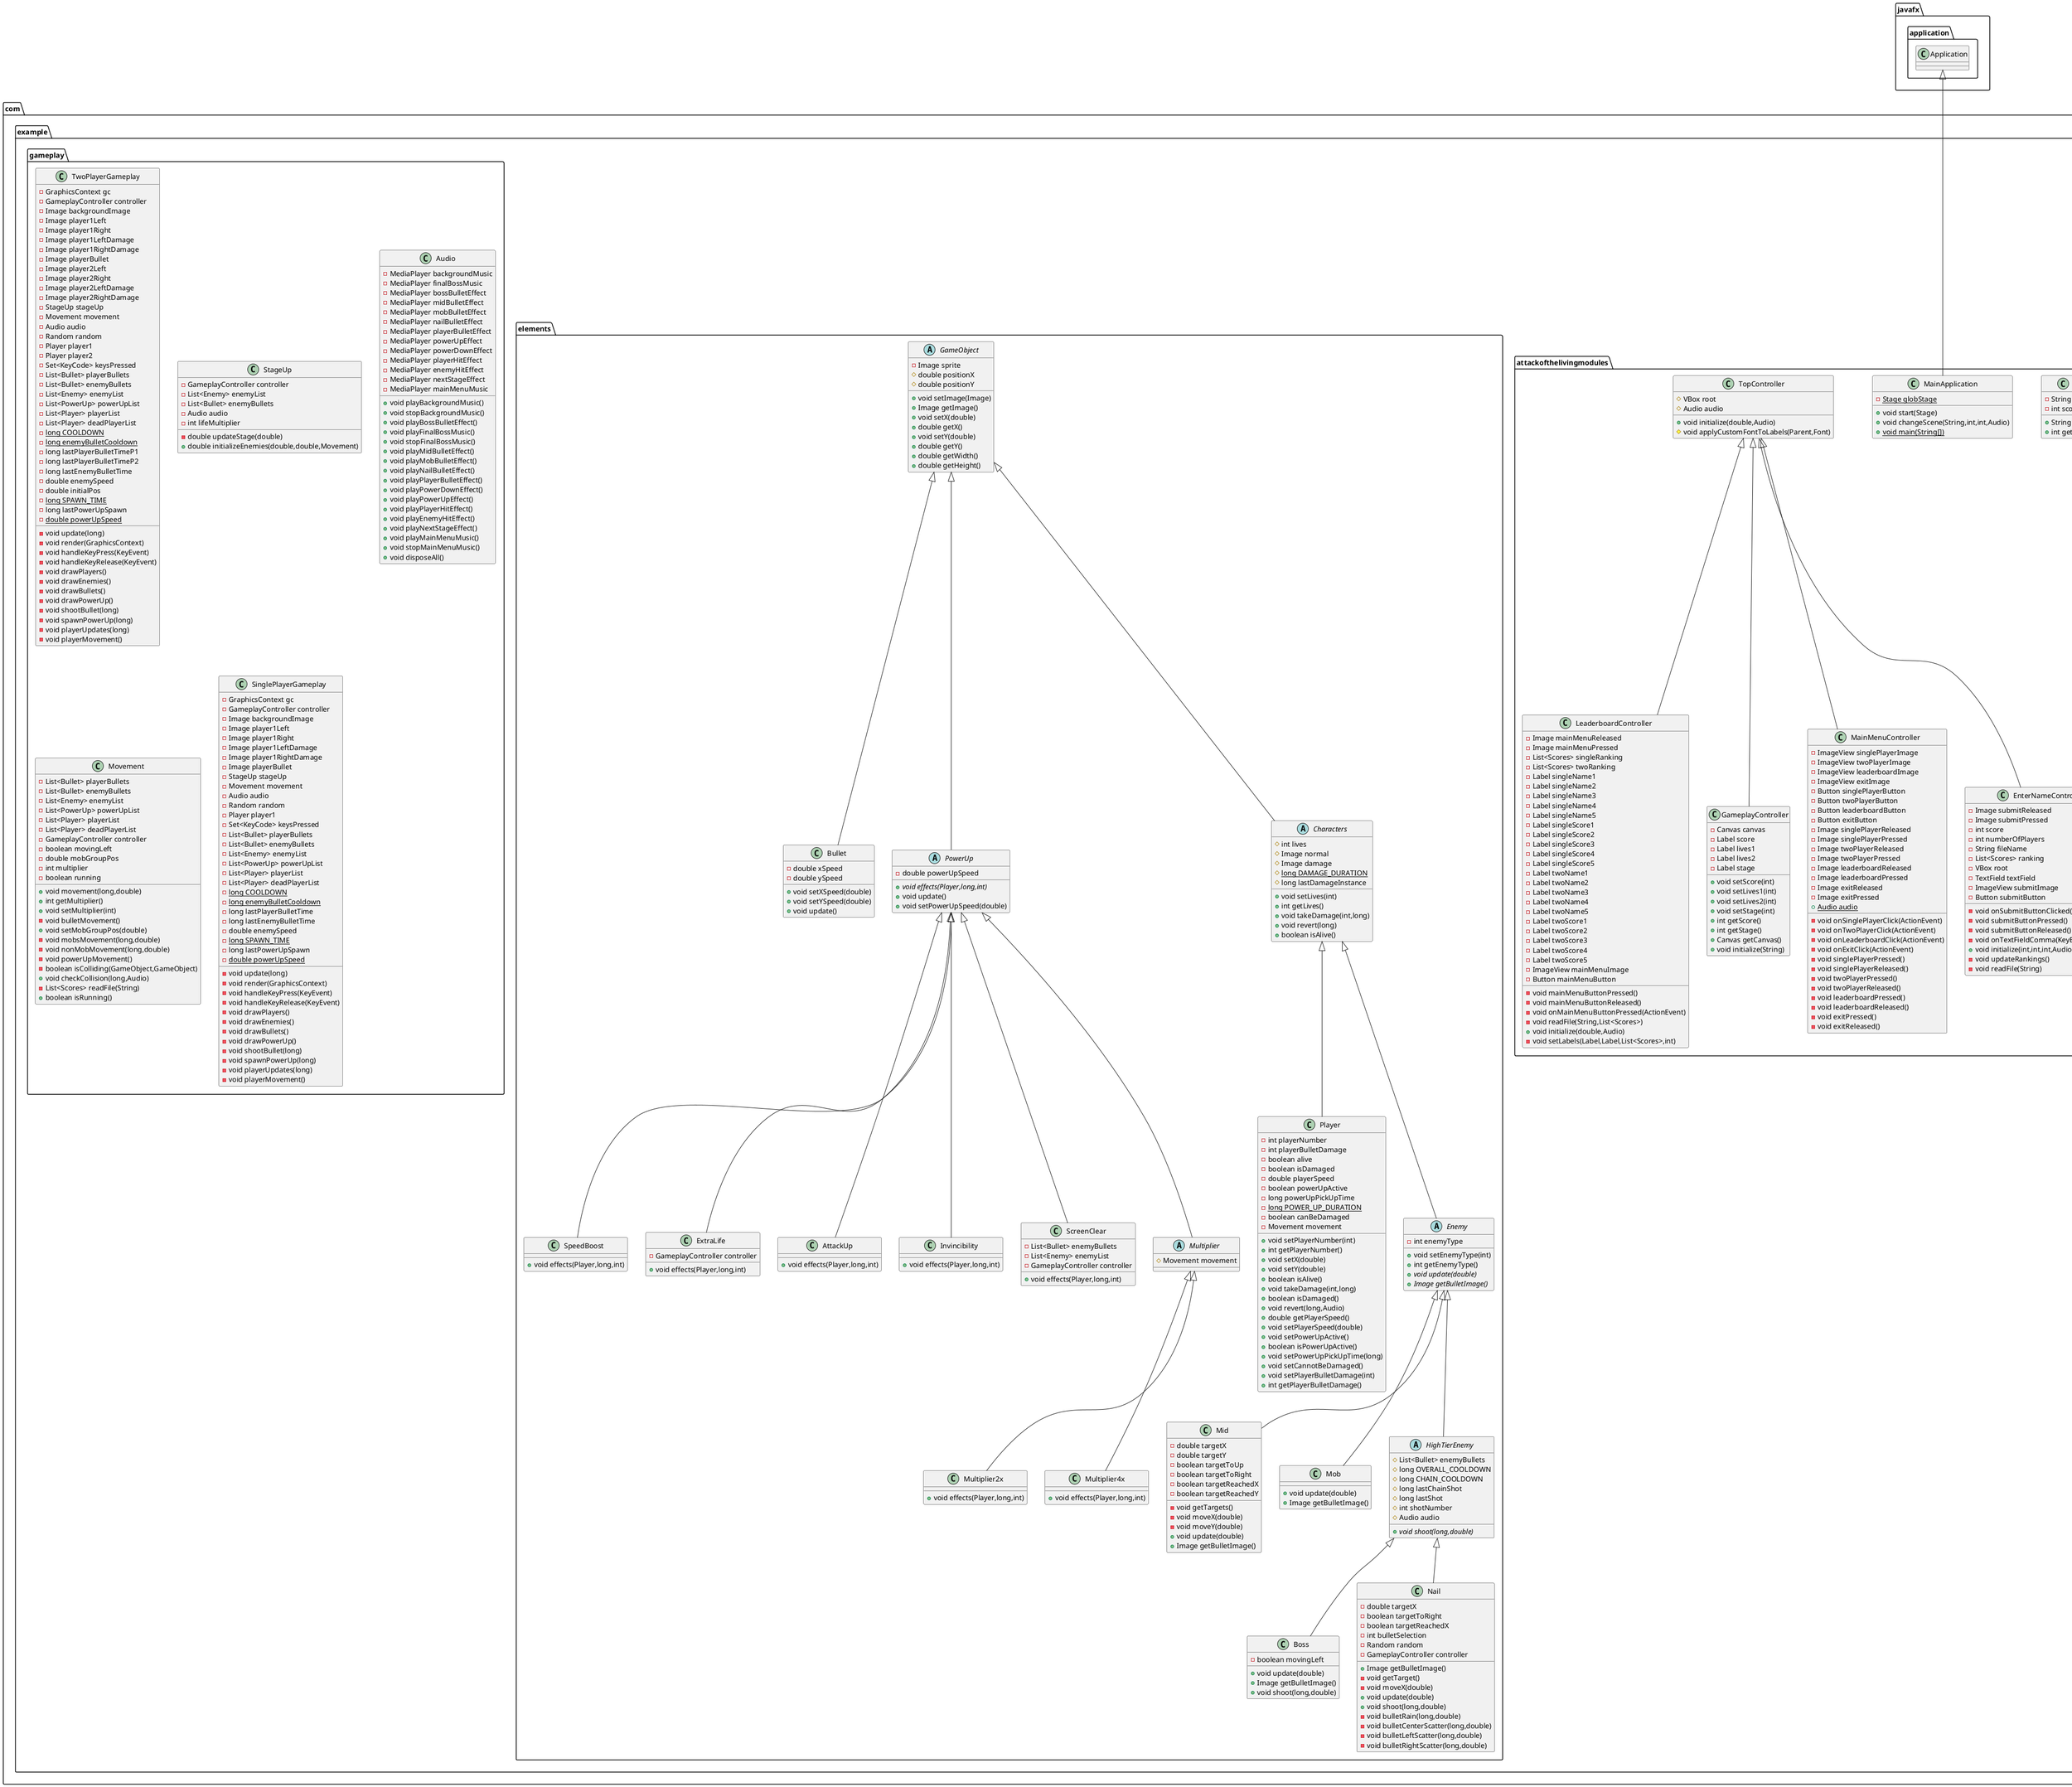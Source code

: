@startuml
class com.example.attackofthelivingmodules.Scores {
- String name
- int score
+ String getName()
+ int getScore()
}


class com.example.elements.SpeedBoost {
+ void effects(Player,long,int)
}

class com.example.attackofthelivingmodules.LeaderboardController {
- Image mainMenuReleased
- Image mainMenuPressed
- List<Scores> singleRanking
- List<Scores> twoRanking
- Label singleName1
- Label singleName2
- Label singleName3
- Label singleName4
- Label singleName5
- Label singleScore1
- Label singleScore2
- Label singleScore3
- Label singleScore4
- Label singleScore5
- Label twoName1
- Label twoName2
- Label twoName3
- Label twoName4
- Label twoName5
- Label twoScore1
- Label twoScore2
- Label twoScore3
- Label twoScore4
- Label twoScore5
- ImageView mainMenuImage
- Button mainMenuButton
- void mainMenuButtonPressed()
- void mainMenuButtonReleased()
- void onMainMenuButtonPressed(ActionEvent)
- void readFile(String,List<Scores>)
+ void initialize(double,Audio)
- void setLabels(Label,Label,List<Scores>,int)
}


class com.example.elements.ExtraLife {
- GameplayController controller
+ void effects(Player,long,int)
}


class com.example.elements.Mid {
- double targetX
- double targetY
- boolean targetToUp
- boolean targetToRight
- boolean targetReachedX
- boolean targetReachedY
- void getTargets()
- void moveX(double)
- void moveY(double)
+ void update(double)
+ Image getBulletImage()
}


class com.example.attackofthelivingmodules.MainApplication {
- {static} Stage globStage
+ void start(Stage)
+ void changeScene(String,int,int,Audio)
+ {static} void main(String[])
}


class com.example.gameplay.TwoPlayerGameplay {
- GraphicsContext gc
- GameplayController controller
- Image backgroundImage
- Image player1Left
- Image player1Right
- Image player1LeftDamage
- Image player1RightDamage
- Image playerBullet
- Image player2Left
- Image player2Right
- Image player2LeftDamage
- Image player2RightDamage
- StageUp stageUp
- Movement movement
- Audio audio
- Random random
- Player player1
- Player player2
- Set<KeyCode> keysPressed
- List<Bullet> playerBullets
- List<Bullet> enemyBullets
- List<Enemy> enemyList
- List<PowerUp> powerUpList
- List<Player> playerList
- List<Player> deadPlayerList
- {static} long COOLDOWN
- {static} long enemyBulletCooldown
- long lastPlayerBulletTimeP1
- long lastPlayerBulletTimeP2
- long lastEnemyBulletTime
- double enemySpeed
- double initialPos
- {static} long SPAWN_TIME
- long lastPowerUpSpawn
- {static} double powerUpSpeed
- void update(long)
- void render(GraphicsContext)
- void handleKeyPress(KeyEvent)
- void handleKeyRelease(KeyEvent)
- void drawPlayers()
- void drawEnemies()
- void drawBullets()
- void drawPowerUp()
- void shootBullet(long)
- void spawnPowerUp(long)
- void playerUpdates(long)
- void playerMovement()
}


class com.example.elements.Mob {
+ void update(double)
+ Image getBulletImage()
}

abstract class com.example.elements.GameObject {
- Image sprite
# double positionX
# double positionY
+ void setImage(Image)
+ Image getImage()
+ void setX(double)
+ double getX()
+ void setY(double)
+ double getY()
+ double getWidth()
+ double getHeight()
}


class com.example.elements.Boss {
- boolean movingLeft
+ void update(double)
+ Image getBulletImage()
+ void shoot(long,double)
}


class com.example.attackofthelivingmodules.GameplayController {
- Canvas canvas
- Label score
- Label lives1
- Label lives2
- Label stage
+ void setScore(int)
+ void setLives1(int)
+ void setLives2(int)
+ void setStage(int)
+ int getScore()
+ int getStage()
+ Canvas getCanvas()
+ void initialize(String)
}


class com.example.elements.AttackUp {
+ void effects(Player,long,int)
}

class com.example.elements.Player {
- int playerNumber
- int playerBulletDamage
- boolean alive
- boolean isDamaged
- double playerSpeed
- boolean powerUpActive
- long powerUpPickUpTime
- {static} long POWER_UP_DURATION
- boolean canBeDamaged
- Movement movement
+ void setPlayerNumber(int)
+ int getPlayerNumber()
+ void setX(double)
+ void setY(double)
+ boolean isAlive()
+ void takeDamage(int,long)
+ boolean isDamaged()
+ void revert(long,Audio)
+ double getPlayerSpeed()
+ void setPlayerSpeed(double)
+ void setPowerUpActive()
+ boolean isPowerUpActive()
+ void setPowerUpPickUpTime(long)
+ void setCannotBeDamaged()
+ void setPlayerBulletDamage(int)
+ int getPlayerBulletDamage()
}


class com.example.elements.Invincibility {
+ void effects(Player,long,int)
}

class com.example.elements.Bullet {
- double xSpeed
- double ySpeed
+ void setXSpeed(double)
+ void setYSpeed(double)
+ void update()
}


class com.example.gameplay.StageUp {
- GameplayController controller
- List<Enemy> enemyList
- List<Bullet> enemyBullets
- Audio audio
- int lifeMultiplier
- double updateStage(double)
+ double initializeEnemies(double,double,Movement)
}


class com.example.attackofthelivingmodules.TopController {
# VBox root
# Audio audio
+ void initialize(double,Audio)
# void applyCustomFontToLabels(Parent,Font)
}


class com.example.elements.Multiplier2x {
+ void effects(Player,long,int)
}

abstract class com.example.elements.HighTierEnemy {
# List<Bullet> enemyBullets
# long OVERALL_COOLDOWN
# long CHAIN_COOLDOWN
# long lastChainShot
# long lastShot
# int shotNumber
# Audio audio
+ {abstract}void shoot(long,double)
}


class com.example.gameplay.Audio {
- MediaPlayer backgroundMusic
- MediaPlayer finalBossMusic
- MediaPlayer bossBulletEffect
- MediaPlayer midBulletEffect
- MediaPlayer mobBulletEffect
- MediaPlayer nailBulletEffect
- MediaPlayer playerBulletEffect
- MediaPlayer powerUpEffect
- MediaPlayer powerDownEffect
- MediaPlayer playerHitEffect
- MediaPlayer enemyHitEffect
- MediaPlayer nextStageEffect
- MediaPlayer mainMenuMusic
+ void playBackgroundMusic()
+ void stopBackgroundMusic()
+ void playBossBulletEffect()
+ void playFinalBossMusic()
+ void stopFinalBossMusic()
+ void playMidBulletEffect()
+ void playMobBulletEffect()
+ void playNailBulletEffect()
+ void playPlayerBulletEffect()
+ void playPowerDownEffect()
+ void playPowerUpEffect()
+ void playPlayerHitEffect()
+ void playEnemyHitEffect()
+ void playNextStageEffect()
+ void playMainMenuMusic()
+ void stopMainMenuMusic()
+ void disposeAll()
}


class com.example.elements.Multiplier4x {
+ void effects(Player,long,int)
}

class com.example.elements.Nail {
- double targetX
- boolean targetToRight
- boolean targetReachedX
- int bulletSelection
- Random random
- GameplayController controller
+ Image getBulletImage()
- void getTarget()
- void moveX(double)
+ void update(double)
+ void shoot(long,double)
- void bulletRain(long,double)
- void bulletCenterScatter(long,double)
- void bulletLeftScatter(long,double)
- void bulletRightScatter(long,double)
}


abstract class com.example.elements.Enemy {
- int enemyType
+ void setEnemyType(int)
+ int getEnemyType()
+ {abstract}void update(double)
+ {abstract}Image getBulletImage()
}


abstract class com.example.elements.PowerUp {
- double powerUpSpeed
+ {abstract}void effects(Player,long,int)
+ void update()
+ void setPowerUpSpeed(double)
}


class com.example.elements.ScreenClear {
- List<Bullet> enemyBullets
- List<Enemy> enemyList
- GameplayController controller
+ void effects(Player,long,int)
}


abstract class com.example.elements.Characters {
# int lives
# Image normal
# Image damage
# {static} long DAMAGE_DURATION
# long lastDamageInstance
+ void setLives(int)
+ int getLives()
+ void takeDamage(int,long)
+ void revert(long)
+ boolean isAlive()
}


class com.example.attackofthelivingmodules.MainMenuController {
- ImageView singlePlayerImage
- ImageView twoPlayerImage
- ImageView leaderboardImage
- ImageView exitImage
- Button singlePlayerButton
- Button twoPlayerButton
- Button leaderboardButton
- Button exitButton
- Image singlePlayerReleased
- Image singlePlayerPressed
- Image twoPlayerReleased
- Image twoPlayerPressed
- Image leaderboardReleased
- Image leaderboardPressed
- Image exitReleased
- Image exitPressed
+ {static} Audio audio
- void onSinglePlayerClick(ActionEvent)
- void onTwoPlayerClick(ActionEvent)
- void onLeaderboardClick(ActionEvent)
- void onExitClick(ActionEvent)
- void singlePlayerPressed()
- void singlePlayerReleased()
- void twoPlayerPressed()
- void twoPlayerReleased()
- void leaderboardPressed()
- void leaderboardReleased()
- void exitPressed()
- void exitReleased()
}


class com.example.attackofthelivingmodules.EnterNameController {
- Image submitReleased
- Image submitPressed
- int score
- int numberOfPlayers
- String fileName
- List<Scores> ranking
- VBox root
- TextField textField
- ImageView submitImage
- Button submitButton
- void onSubmitButtonClicked(ActionEvent)
- void submitButtonPressed()
- void submitButtonReleased()
- void onTextFieldComma(KeyEvent)
+ void initialize(int,int,int,Audio)
- void updateRankings()
- void readFile(String)
}


abstract class com.example.elements.Multiplier {
# Movement movement
}

class com.example.gameplay.Movement {
- List<Bullet> playerBullets
- List<Bullet> enemyBullets
- List<Enemy> enemyList
- List<PowerUp> powerUpList
- List<Player> playerList
- List<Player> deadPlayerList
- GameplayController controller
- boolean movingLeft
- double mobGroupPos
- int multiplier
- boolean running
+ void movement(long,double)
+ int getMultiplier()
+ void setMultiplier(int)
- void bulletMovement()
+ void setMobGroupPos(double)
- void mobsMovement(long,double)
- void nonMobMovement(long,double)
- void powerUpMovement()
- boolean isColliding(GameObject,GameObject)
+ void checkCollision(long,Audio)
- List<Scores> readFile(String)
+ boolean isRunning()
}


class com.example.gameplay.SinglePlayerGameplay {
- GraphicsContext gc
- GameplayController controller
- Image backgroundImage
- Image player1Left
- Image player1Right
- Image player1LeftDamage
- Image player1RightDamage
- Image playerBullet
- StageUp stageUp
- Movement movement
- Audio audio
- Random random
- Player player1
- Set<KeyCode> keysPressed
- List<Bullet> playerBullets
- List<Bullet> enemyBullets
- List<Enemy> enemyList
- List<PowerUp> powerUpList
- List<Player> playerList
- List<Player> deadPlayerList
- {static} long COOLDOWN
- {static} long enemyBulletCooldown
- long lastPlayerBulletTime
- long lastEnemyBulletTime
- double enemySpeed
- {static} long SPAWN_TIME
- long lastPowerUpSpawn
- {static} double powerUpSpeed
- void update(long)
- void render(GraphicsContext)
- void handleKeyPress(KeyEvent)
- void handleKeyRelease(KeyEvent)
- void drawPlayers()
- void drawEnemies()
- void drawBullets()
- void drawPowerUp()
- void shootBullet(long)
- void spawnPowerUp(long)
- void playerUpdates(long)
- void playerMovement()
}




com.example.elements.PowerUp <|-- com.example.elements.SpeedBoost
com.example.attackofthelivingmodules.TopController <|-- com.example.attackofthelivingmodules.LeaderboardController
com.example.elements.PowerUp <|-- com.example.elements.ExtraLife
com.example.elements.Enemy <|-- com.example.elements.Mid
javafx.application.Application <|-- com.example.attackofthelivingmodules.MainApplication
com.example.elements.Enemy <|-- com.example.elements.Mob
com.example.elements.HighTierEnemy <|-- com.example.elements.Boss
com.example.attackofthelivingmodules.TopController <|-- com.example.attackofthelivingmodules.GameplayController
com.example.elements.PowerUp <|-- com.example.elements.AttackUp
com.example.elements.Characters <|-- com.example.elements.Player
com.example.elements.PowerUp <|-- com.example.elements.Invincibility
com.example.elements.GameObject <|-- com.example.elements.Bullet
com.example.elements.Multiplier <|-- com.example.elements.Multiplier2x
com.example.elements.Enemy <|-- com.example.elements.HighTierEnemy
com.example.elements.Multiplier <|-- com.example.elements.Multiplier4x
com.example.elements.HighTierEnemy <|-- com.example.elements.Nail
com.example.elements.Characters <|-- com.example.elements.Enemy
com.example.elements.GameObject <|-- com.example.elements.PowerUp
com.example.elements.PowerUp <|-- com.example.elements.ScreenClear
com.example.elements.GameObject <|-- com.example.elements.Characters
com.example.attackofthelivingmodules.TopController <|-- com.example.attackofthelivingmodules.MainMenuController
com.example.attackofthelivingmodules.TopController <|-- com.example.attackofthelivingmodules.EnterNameController
com.example.elements.PowerUp <|-- com.example.elements.Multiplier
@enduml